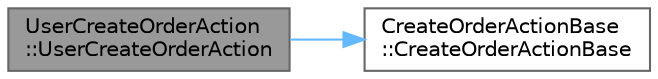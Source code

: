 digraph "UserCreateOrderAction::UserCreateOrderAction"
{
 // LATEX_PDF_SIZE
  bgcolor="transparent";
  edge [fontname=Helvetica,fontsize=10,labelfontname=Helvetica,labelfontsize=10];
  node [fontname=Helvetica,fontsize=10,shape=box,height=0.2,width=0.4];
  rankdir="LR";
  Node1 [id="Node000001",label="UserCreateOrderAction\l::UserCreateOrderAction",height=0.2,width=0.4,color="gray40", fillcolor="grey60", style="filled", fontcolor="black",tooltip="Constructor khởi tạo UserCreateOrderAction với các đối tượng cần thiết."];
  Node1 -> Node2 [id="edge1_Node000001_Node000002",color="steelblue1",style="solid",tooltip=" "];
  Node2 [id="Node000002",label="CreateOrderActionBase\l::CreateOrderActionBase",height=0.2,width=0.4,color="grey40", fillcolor="white", style="filled",URL="$class_create_order_action_base.html#a35fe435e20b7600a591ab08d1cb0971d",tooltip="Constructor khởi tạo CreateOrderActionBase với các đối tượng cần thiết."];
}
